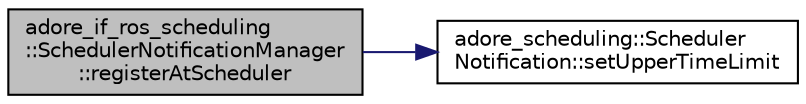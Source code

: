 digraph "adore_if_ros_scheduling::SchedulerNotificationManager::registerAtScheduler"
{
 // LATEX_PDF_SIZE
  edge [fontname="Helvetica",fontsize="10",labelfontname="Helvetica",labelfontsize="10"];
  node [fontname="Helvetica",fontsize="10",shape=record];
  rankdir="LR";
  Node1 [label="adore_if_ros_scheduling\l::SchedulerNotificationManager\l::registerAtScheduler",height=0.2,width=0.4,color="black", fillcolor="grey75", style="filled", fontcolor="black",tooltip=" "];
  Node1 -> Node2 [color="midnightblue",fontsize="10",style="solid",fontname="Helvetica"];
  Node2 [label="adore_scheduling::Scheduler\lNotification::setUpperTimeLimit",height=0.2,width=0.4,color="black", fillcolor="white", style="filled",URL="$classadore__scheduling_1_1SchedulerNotification.html#a6293de5bbc92a87a93744e0b8b5fc884",tooltip=" "];
}
